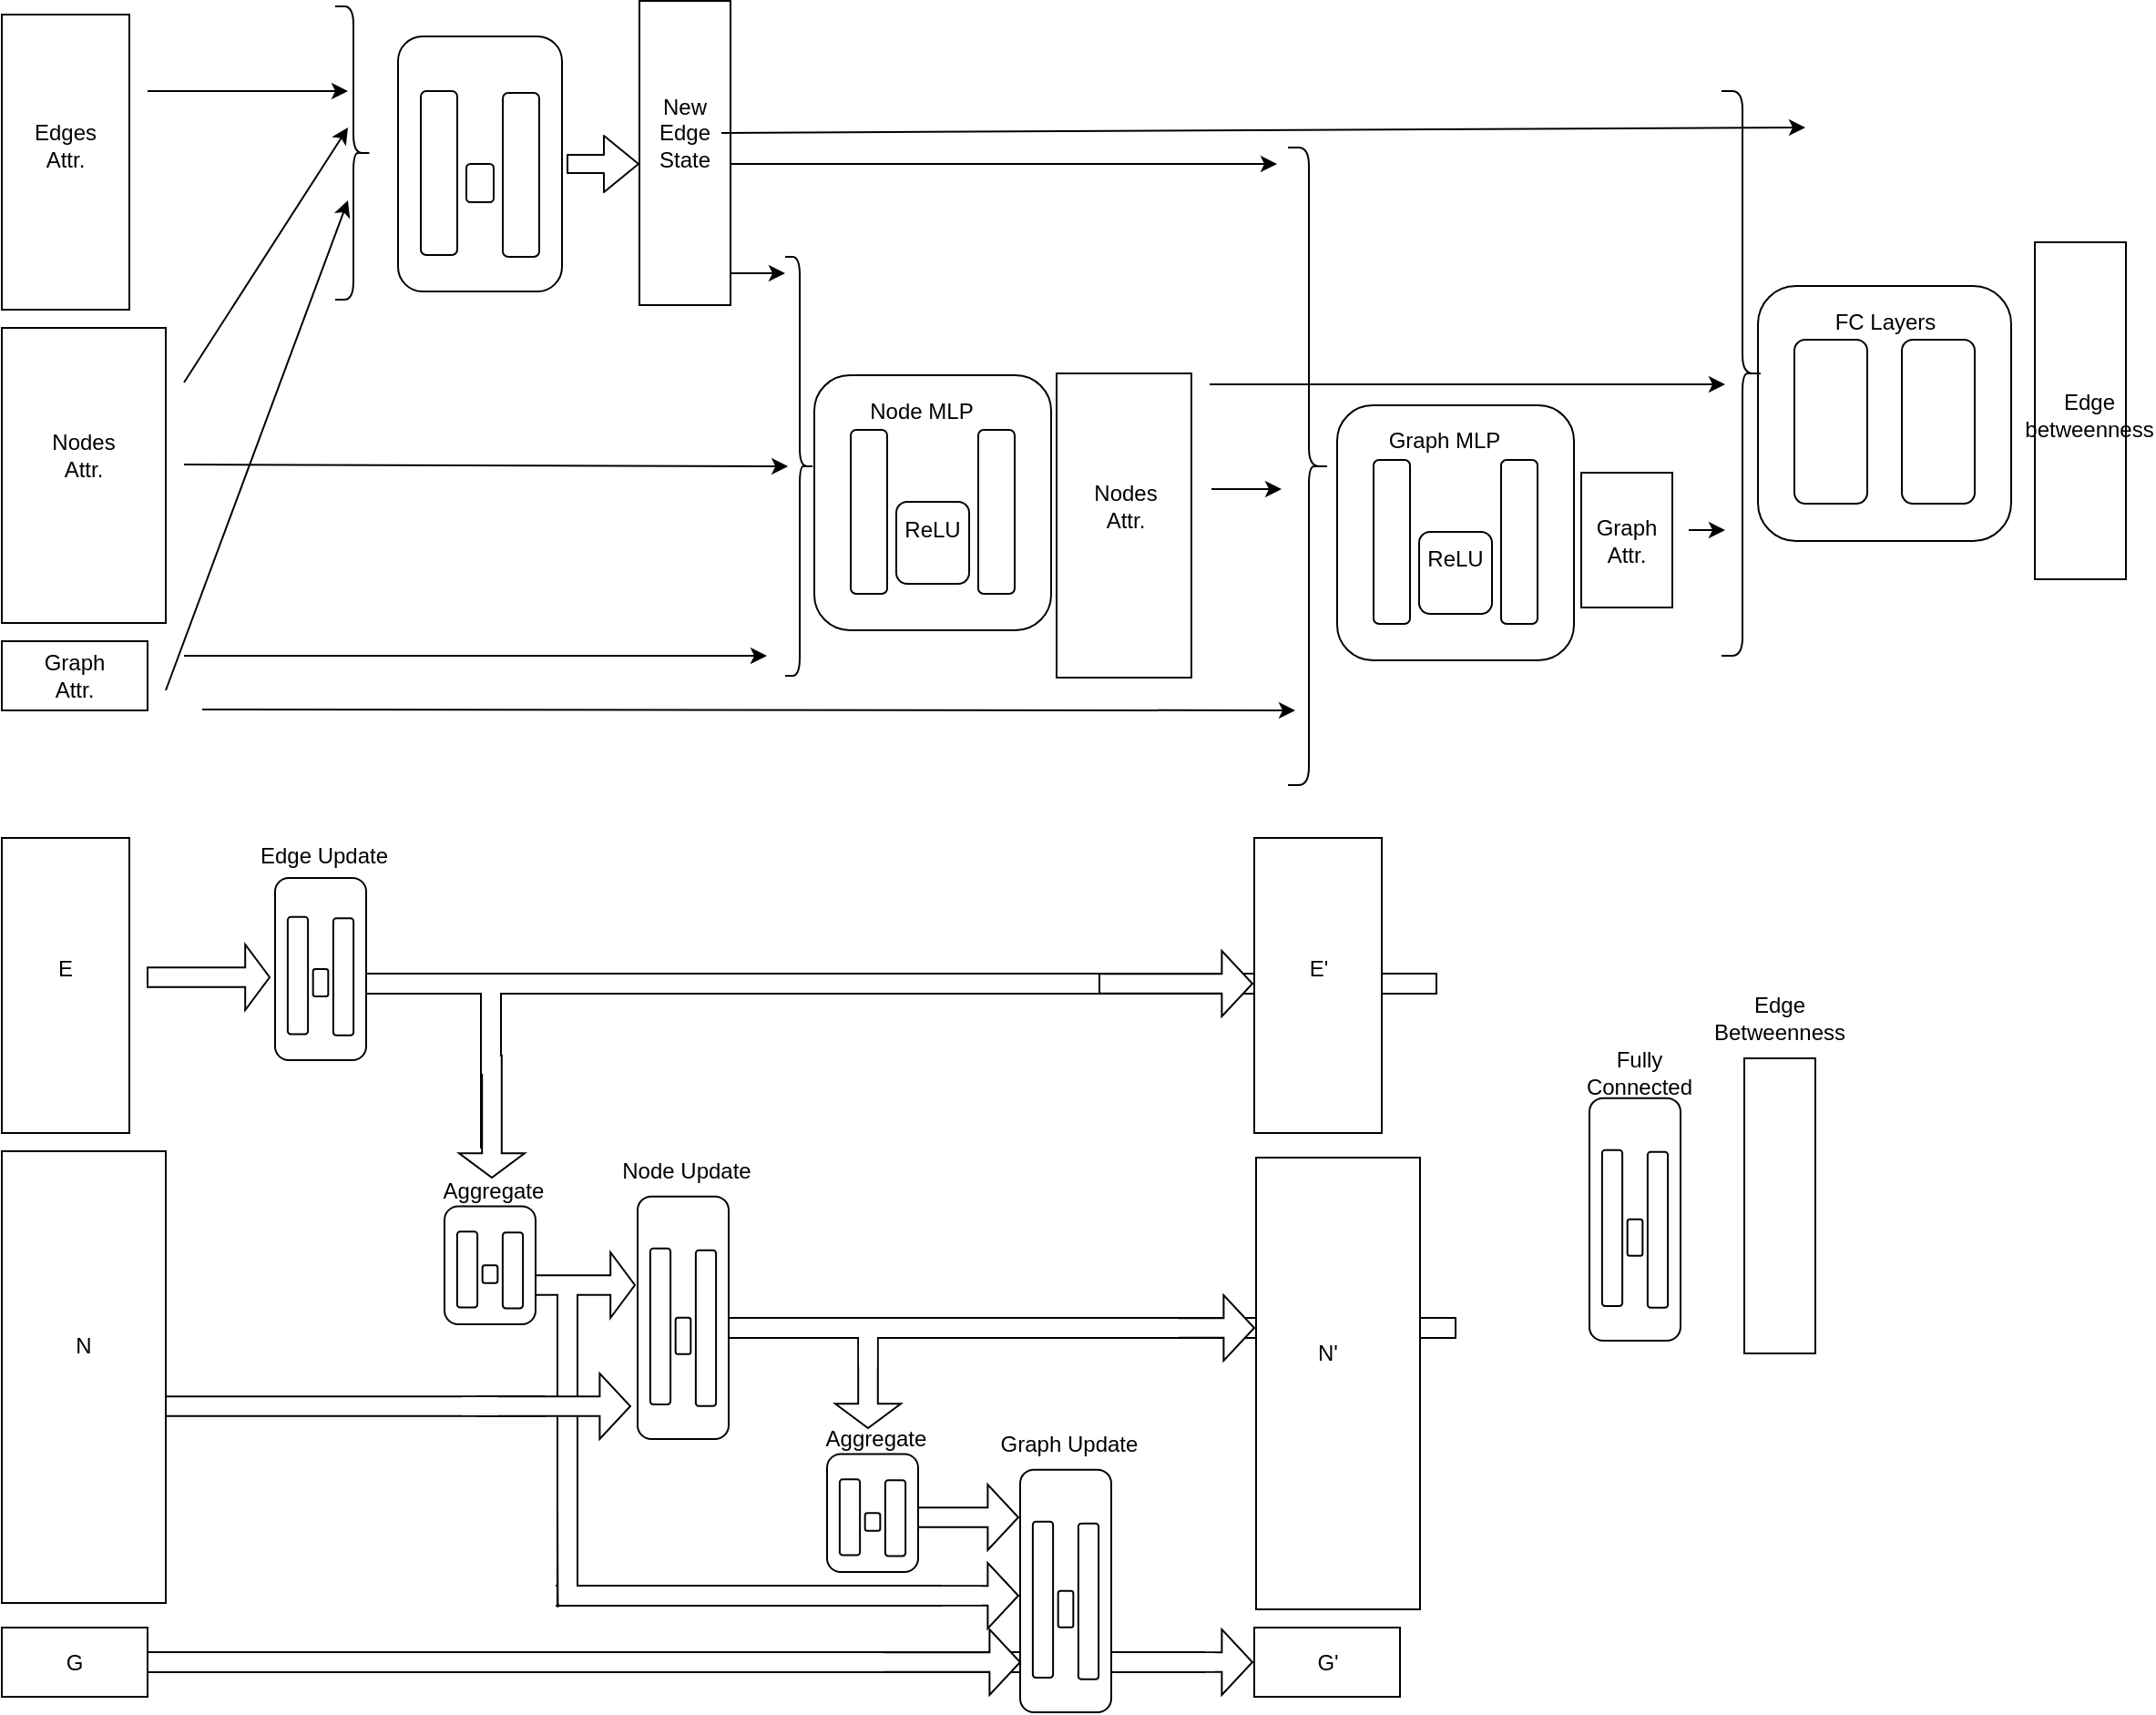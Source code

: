 <mxfile version="12.0.0" type="device" pages="1"><diagram id="1pw79eRLzUIklbM_iqO3" name="Page-1"><mxGraphModel dx="478" dy="280" grid="1" gridSize="10" guides="1" tooltips="1" connect="1" arrows="1" fold="1" page="1" pageScale="1" pageWidth="827" pageHeight="1169" math="0" shadow="0"><root><mxCell id="0"/><mxCell id="1" parent="0"/><mxCell id="y07VDrzwrQki-Na1kf16-93" value="" style="rounded=0;whiteSpace=wrap;html=1;" vertex="1" parent="1"><mxGeometry x="89" y="910.5" width="600" height="11" as="geometry"/></mxCell><mxCell id="y07VDrzwrQki-Na1kf16-117" value="" style="rounded=0;whiteSpace=wrap;html=1;strokeColor=none;direction=south;" vertex="1" parent="1"><mxGeometry x="336" y="900" width="9.5" height="20" as="geometry"/></mxCell><mxCell id="y07VDrzwrQki-Na1kf16-130" value="" style="rounded=0;whiteSpace=wrap;html=1;strokeColor=none;" vertex="1" parent="1"><mxGeometry x="624.5" y="902.5" width="82" height="31" as="geometry"/></mxCell><mxCell id="y07VDrzwrQki-Na1kf16-106" value="" style="shape=singleArrow;whiteSpace=wrap;html=1;direction=south;" vertex="1" parent="1"><mxGeometry x="487.5" y="757" width="36" height="67" as="geometry"/></mxCell><mxCell id="y07VDrzwrQki-Na1kf16-96" value="" style="rounded=0;whiteSpace=wrap;html=1;" vertex="1" parent="1"><mxGeometry x="228" y="763.5" width="600" height="11" as="geometry"/></mxCell><mxCell id="y07VDrzwrQki-Na1kf16-97" value="" style="rounded=0;whiteSpace=wrap;html=1;strokeColor=none;" vertex="1" parent="1"><mxGeometry x="204" y="746" width="207" height="60" as="geometry"/></mxCell><mxCell id="y07VDrzwrQki-Na1kf16-101" value="" style="rounded=0;whiteSpace=wrap;html=1;direction=south;" vertex="1" parent="1"><mxGeometry x="335" y="751" width="11" height="170" as="geometry"/></mxCell><mxCell id="y07VDrzwrQki-Na1kf16-98" value="" style="rounded=0;whiteSpace=wrap;html=1;direction=south;" vertex="1" parent="1"><mxGeometry x="293" y="576" width="11" height="94" as="geometry"/></mxCell><mxCell id="y07VDrzwrQki-Na1kf16-95" value="" style="rounded=0;whiteSpace=wrap;html=1;strokeColor=none;" vertex="1" parent="1"><mxGeometry x="88" y="881" width="246" height="60" as="geometry"/></mxCell><mxCell id="y07VDrzwrQki-Na1kf16-89" value="" style="rounded=0;whiteSpace=wrap;html=1;" vertex="1" parent="1"><mxGeometry x="217.5" y="574.5" width="600" height="11" as="geometry"/></mxCell><mxCell id="y07VDrzwrQki-Na1kf16-25" value="" style="rounded=0;whiteSpace=wrap;html=1;" vertex="1" parent="1"><mxGeometry x="717.5" y="933.5" width="80" height="38" as="geometry"/></mxCell><mxCell id="y07VDrzwrQki-Na1kf16-85" value="" style="shape=singleArrow;whiteSpace=wrap;html=1;" vertex="1" parent="1"><mxGeometry x="632.5" y="934.5" width="84" height="36" as="geometry"/></mxCell><mxCell id="y07VDrzwrQki-Na1kf16-84" value="" style="rounded=0;whiteSpace=wrap;html=1;" vertex="1" parent="1"><mxGeometry x="90" y="947" width="600" height="11" as="geometry"/></mxCell><mxCell id="y07VDrzwrQki-Na1kf16-80" value="" style="shape=singleArrow;whiteSpace=wrap;html=1;flipH=1;" vertex="1" parent="1"><mxGeometry x="60" y="794" width="268" height="36" as="geometry"/></mxCell><mxCell id="dna9FxzGuqjvEWzCXllu-60" value="" style="endArrow=classic;html=1;" parent="1" edge="1"><mxGeometry width="50" height="50" relative="1" as="geometry"><mxPoint x="410" y="130" as="sourcePoint"/><mxPoint x="730" y="130" as="targetPoint"/></mxGeometry></mxCell><mxCell id="dna9FxzGuqjvEWzCXllu-6" value="" style="rounded=0;whiteSpace=wrap;html=1;" parent="1" vertex="1"><mxGeometry x="30" y="48" width="70" height="162" as="geometry"/></mxCell><mxCell id="dna9FxzGuqjvEWzCXllu-7" value="" style="rounded=0;whiteSpace=wrap;html=1;" parent="1" vertex="1"><mxGeometry x="30" y="220" width="90" height="162" as="geometry"/></mxCell><mxCell id="dna9FxzGuqjvEWzCXllu-8" value="" style="rounded=0;whiteSpace=wrap;html=1;" parent="1" vertex="1"><mxGeometry x="30" y="392" width="80" height="38" as="geometry"/></mxCell><mxCell id="dna9FxzGuqjvEWzCXllu-9" value="Edges&lt;br&gt;Attr." style="text;html=1;strokeColor=none;fillColor=none;align=center;verticalAlign=middle;whiteSpace=wrap;rounded=0;" parent="1" vertex="1"><mxGeometry x="45" y="110" width="40" height="20" as="geometry"/></mxCell><mxCell id="dna9FxzGuqjvEWzCXllu-10" value="Nodes&lt;br&gt;Attr." style="text;html=1;strokeColor=none;fillColor=none;align=center;verticalAlign=middle;whiteSpace=wrap;rounded=0;" parent="1" vertex="1"><mxGeometry x="55" y="280" width="40" height="20" as="geometry"/></mxCell><mxCell id="dna9FxzGuqjvEWzCXllu-14" value="Graph Attr." style="text;html=1;strokeColor=none;fillColor=none;align=center;verticalAlign=middle;whiteSpace=wrap;rounded=0;" parent="1" vertex="1"><mxGeometry x="50" y="401" width="40" height="20" as="geometry"/></mxCell><mxCell id="dna9FxzGuqjvEWzCXllu-29" value="" style="endArrow=classic;html=1;" parent="1" edge="1"><mxGeometry width="50" height="50" relative="1" as="geometry"><mxPoint x="110" y="90" as="sourcePoint"/><mxPoint x="220" y="90" as="targetPoint"/></mxGeometry></mxCell><mxCell id="dna9FxzGuqjvEWzCXllu-36" value="" style="endArrow=classic;html=1;" parent="1" edge="1"><mxGeometry width="50" height="50" relative="1" as="geometry"><mxPoint x="130" y="250" as="sourcePoint"/><mxPoint x="220" y="110" as="targetPoint"/></mxGeometry></mxCell><mxCell id="dna9FxzGuqjvEWzCXllu-37" value="" style="endArrow=classic;html=1;" parent="1" edge="1"><mxGeometry width="50" height="50" relative="1" as="geometry"><mxPoint x="120" y="419" as="sourcePoint"/><mxPoint x="220" y="150" as="targetPoint"/></mxGeometry></mxCell><mxCell id="dna9FxzGuqjvEWzCXllu-38" value="" style="rounded=1;whiteSpace=wrap;html=1;" parent="1" vertex="1"><mxGeometry x="476" y="246" width="130" height="140" as="geometry"/></mxCell><mxCell id="dna9FxzGuqjvEWzCXllu-39" value="" style="rounded=1;whiteSpace=wrap;html=1;" parent="1" vertex="1"><mxGeometry x="496" y="276" width="20" height="90" as="geometry"/></mxCell><mxCell id="dna9FxzGuqjvEWzCXllu-40" value="" style="rounded=1;whiteSpace=wrap;html=1;" parent="1" vertex="1"><mxGeometry x="521" y="315.5" width="40" height="45" as="geometry"/></mxCell><mxCell id="dna9FxzGuqjvEWzCXllu-41" value="" style="rounded=1;whiteSpace=wrap;html=1;" parent="1" vertex="1"><mxGeometry x="566" y="276" width="20" height="90" as="geometry"/></mxCell><mxCell id="dna9FxzGuqjvEWzCXllu-42" value="ReLU" style="text;html=1;strokeColor=none;fillColor=none;align=center;verticalAlign=middle;whiteSpace=wrap;rounded=0;" parent="1" vertex="1"><mxGeometry x="521" y="320.5" width="40" height="20" as="geometry"/></mxCell><mxCell id="dna9FxzGuqjvEWzCXllu-43" value="Node MLP" style="text;html=1;strokeColor=none;fillColor=none;align=center;verticalAlign=middle;whiteSpace=wrap;rounded=0;" parent="1" vertex="1"><mxGeometry x="480" y="255.5" width="110" height="20" as="geometry"/></mxCell><mxCell id="dna9FxzGuqjvEWzCXllu-44" value="" style="endArrow=classic;html=1;" parent="1" edge="1"><mxGeometry width="50" height="50" relative="1" as="geometry"><mxPoint x="420" y="190" as="sourcePoint"/><mxPoint x="460" y="190" as="targetPoint"/></mxGeometry></mxCell><mxCell id="dna9FxzGuqjvEWzCXllu-45" value="" style="endArrow=classic;html=1;entryX=0.9;entryY=0.5;entryDx=0;entryDy=0;entryPerimeter=0;" parent="1" target="dna9FxzGuqjvEWzCXllu-47" edge="1"><mxGeometry width="50" height="50" relative="1" as="geometry"><mxPoint x="130" y="295" as="sourcePoint"/><mxPoint x="460" y="230" as="targetPoint"/></mxGeometry></mxCell><mxCell id="dna9FxzGuqjvEWzCXllu-46" value="" style="endArrow=classic;html=1;" parent="1" edge="1"><mxGeometry width="50" height="50" relative="1" as="geometry"><mxPoint x="130" y="400" as="sourcePoint"/><mxPoint x="450" y="400" as="targetPoint"/></mxGeometry></mxCell><mxCell id="dna9FxzGuqjvEWzCXllu-47" value="" style="shape=curlyBracket;whiteSpace=wrap;html=1;rounded=1;flipH=1;" parent="1" vertex="1"><mxGeometry x="460" y="181" width="16" height="230" as="geometry"/></mxCell><mxCell id="dna9FxzGuqjvEWzCXllu-48" value="" style="shape=curlyBracket;whiteSpace=wrap;html=1;rounded=1;flipH=1;" parent="1" vertex="1"><mxGeometry x="213" y="43.5" width="20" height="161" as="geometry"/></mxCell><mxCell id="dna9FxzGuqjvEWzCXllu-55" value="" style="shape=curlyBracket;whiteSpace=wrap;html=1;rounded=1;flipH=1;" parent="1" vertex="1"><mxGeometry x="736" y="121" width="23" height="350" as="geometry"/></mxCell><mxCell id="dna9FxzGuqjvEWzCXllu-56" value="" style="rounded=0;whiteSpace=wrap;html=1;" parent="1" vertex="1"><mxGeometry x="380" y="40.5" width="50" height="167" as="geometry"/></mxCell><mxCell id="dna9FxzGuqjvEWzCXllu-57" value="" style="rounded=0;whiteSpace=wrap;html=1;" parent="1" vertex="1"><mxGeometry x="609" y="245" width="74" height="167" as="geometry"/></mxCell><mxCell id="dna9FxzGuqjvEWzCXllu-58" value="" style="rounded=0;whiteSpace=wrap;html=1;" parent="1" vertex="1"><mxGeometry x="897" y="299.5" width="50" height="74" as="geometry"/></mxCell><mxCell id="dna9FxzGuqjvEWzCXllu-59" value="" style="endArrow=classic;html=1;" parent="1" edge="1"><mxGeometry width="50" height="50" relative="1" as="geometry"><mxPoint x="140" y="429.5" as="sourcePoint"/><mxPoint x="740" y="430" as="targetPoint"/></mxGeometry></mxCell><mxCell id="dna9FxzGuqjvEWzCXllu-62" value="" style="endArrow=classic;html=1;" parent="1" edge="1"><mxGeometry width="50" height="50" relative="1" as="geometry"><mxPoint x="694" y="308.5" as="sourcePoint"/><mxPoint x="732.5" y="308.5" as="targetPoint"/></mxGeometry></mxCell><mxCell id="dna9FxzGuqjvEWzCXllu-63" value="" style="rounded=1;whiteSpace=wrap;html=1;" parent="1" vertex="1"><mxGeometry x="994" y="197" width="139" height="140" as="geometry"/></mxCell><mxCell id="dna9FxzGuqjvEWzCXllu-64" value="" style="rounded=1;whiteSpace=wrap;html=1;" parent="1" vertex="1"><mxGeometry x="1014" y="226.5" width="40" height="90" as="geometry"/></mxCell><mxCell id="dna9FxzGuqjvEWzCXllu-66" value="" style="rounded=1;whiteSpace=wrap;html=1;" parent="1" vertex="1"><mxGeometry x="1073" y="226.5" width="40" height="90" as="geometry"/></mxCell><mxCell id="dna9FxzGuqjvEWzCXllu-68" value="FC Layers" style="text;html=1;strokeColor=none;fillColor=none;align=center;verticalAlign=middle;whiteSpace=wrap;rounded=0;" parent="1" vertex="1"><mxGeometry x="1008.5" y="206.5" width="110" height="20" as="geometry"/></mxCell><mxCell id="dna9FxzGuqjvEWzCXllu-69" value="" style="rounded=0;whiteSpace=wrap;html=1;" parent="1" vertex="1"><mxGeometry x="1146" y="173" width="50" height="185" as="geometry"/></mxCell><mxCell id="dna9FxzGuqjvEWzCXllu-70" value="" style="endArrow=classic;html=1;exitX=1;exitY=0.5;exitDx=0;exitDy=0;" parent="1" source="dna9FxzGuqjvEWzCXllu-77" edge="1"><mxGeometry width="50" height="50" relative="1" as="geometry"><mxPoint x="478.5" y="54" as="sourcePoint"/><mxPoint x="1020" y="110" as="targetPoint"/></mxGeometry></mxCell><mxCell id="dna9FxzGuqjvEWzCXllu-71" value="" style="endArrow=classic;html=1;" parent="1" edge="1"><mxGeometry width="50" height="50" relative="1" as="geometry"><mxPoint x="693" y="251" as="sourcePoint"/><mxPoint x="976" y="251" as="targetPoint"/></mxGeometry></mxCell><mxCell id="dna9FxzGuqjvEWzCXllu-73" value="" style="endArrow=classic;html=1;" parent="1" edge="1"><mxGeometry width="50" height="50" relative="1" as="geometry"><mxPoint x="956" y="331" as="sourcePoint"/><mxPoint x="976" y="331" as="targetPoint"/><Array as="points"><mxPoint x="966" y="331"/></Array></mxGeometry></mxCell><mxCell id="dna9FxzGuqjvEWzCXllu-74" value="" style="shape=curlyBracket;whiteSpace=wrap;html=1;rounded=1;flipH=1;" parent="1" vertex="1"><mxGeometry x="974" y="90" width="23" height="310" as="geometry"/></mxCell><mxCell id="dna9FxzGuqjvEWzCXllu-75" value="Edge betweenness" style="text;html=1;strokeColor=none;fillColor=none;align=center;verticalAlign=middle;whiteSpace=wrap;rounded=0;" parent="1" vertex="1"><mxGeometry x="1156" y="258" width="40" height="20" as="geometry"/></mxCell><mxCell id="dna9FxzGuqjvEWzCXllu-76" value="Nodes&lt;br&gt;Attr." style="text;html=1;strokeColor=none;fillColor=none;align=center;verticalAlign=middle;whiteSpace=wrap;rounded=0;" parent="1" vertex="1"><mxGeometry x="626.5" y="307.5" width="40" height="20" as="geometry"/></mxCell><mxCell id="dna9FxzGuqjvEWzCXllu-77" value="New Edge&lt;br&gt;State" style="text;html=1;strokeColor=none;fillColor=none;align=center;verticalAlign=middle;whiteSpace=wrap;rounded=0;" parent="1" vertex="1"><mxGeometry x="385" y="103" width="40" height="20" as="geometry"/></mxCell><mxCell id="dna9FxzGuqjvEWzCXllu-78" value="Graph Attr." style="text;html=1;strokeColor=none;fillColor=none;align=center;verticalAlign=middle;whiteSpace=wrap;rounded=0;" parent="1" vertex="1"><mxGeometry x="902" y="327" width="40" height="20" as="geometry"/></mxCell><mxCell id="dna9FxzGuqjvEWzCXllu-85" value="Edge MLP" style="text;html=1;strokeColor=none;fillColor=none;align=center;verticalAlign=middle;whiteSpace=wrap;rounded=0;" parent="1" vertex="1"><mxGeometry x="230" y="69.5" width="110" height="20" as="geometry"/></mxCell><mxCell id="dna9FxzGuqjvEWzCXllu-86" value="" style="rounded=1;whiteSpace=wrap;html=1;" parent="1" vertex="1"><mxGeometry x="763" y="262.5" width="130" height="140" as="geometry"/></mxCell><mxCell id="dna9FxzGuqjvEWzCXllu-87" value="" style="rounded=1;whiteSpace=wrap;html=1;" parent="1" vertex="1"><mxGeometry x="783" y="292.5" width="20" height="90" as="geometry"/></mxCell><mxCell id="dna9FxzGuqjvEWzCXllu-88" value="" style="rounded=1;whiteSpace=wrap;html=1;" parent="1" vertex="1"><mxGeometry x="808" y="332" width="40" height="45" as="geometry"/></mxCell><mxCell id="dna9FxzGuqjvEWzCXllu-89" value="" style="rounded=1;whiteSpace=wrap;html=1;" parent="1" vertex="1"><mxGeometry x="853" y="292.5" width="20" height="90" as="geometry"/></mxCell><mxCell id="dna9FxzGuqjvEWzCXllu-90" value="ReLU" style="text;html=1;strokeColor=none;fillColor=none;align=center;verticalAlign=middle;whiteSpace=wrap;rounded=0;" parent="1" vertex="1"><mxGeometry x="808" y="337" width="40" height="20" as="geometry"/></mxCell><mxCell id="dna9FxzGuqjvEWzCXllu-91" value="Graph MLP" style="text;html=1;strokeColor=none;fillColor=none;align=center;verticalAlign=middle;whiteSpace=wrap;rounded=0;" parent="1" vertex="1"><mxGeometry x="767" y="272" width="110" height="20" as="geometry"/></mxCell><mxCell id="y07VDrzwrQki-Na1kf16-2" value="" style="shape=flexArrow;endArrow=classic;html=1;" edge="1" parent="1"><mxGeometry width="50" height="50" relative="1" as="geometry"><mxPoint x="340" y="130" as="sourcePoint"/><mxPoint x="380" y="130" as="targetPoint"/></mxGeometry></mxCell><mxCell id="y07VDrzwrQki-Na1kf16-9" value="" style="group" vertex="1" connectable="0" parent="1"><mxGeometry x="247.5" y="60" width="90" height="140" as="geometry"/></mxCell><mxCell id="dna9FxzGuqjvEWzCXllu-80" value="" style="rounded=1;whiteSpace=wrap;html=1;" parent="y07VDrzwrQki-Na1kf16-9" vertex="1"><mxGeometry width="90" height="140" as="geometry"/></mxCell><mxCell id="dna9FxzGuqjvEWzCXllu-81" value="" style="rounded=1;whiteSpace=wrap;html=1;" parent="y07VDrzwrQki-Na1kf16-9" vertex="1"><mxGeometry x="12.5" y="30" width="20" height="90" as="geometry"/></mxCell><mxCell id="dna9FxzGuqjvEWzCXllu-82" value="" style="rounded=1;whiteSpace=wrap;html=1;" parent="y07VDrzwrQki-Na1kf16-9" vertex="1"><mxGeometry x="37.5" y="70" width="15" height="21" as="geometry"/></mxCell><mxCell id="dna9FxzGuqjvEWzCXllu-83" value="" style="rounded=1;whiteSpace=wrap;html=1;" parent="y07VDrzwrQki-Na1kf16-9" vertex="1"><mxGeometry x="57.5" y="31" width="20" height="90" as="geometry"/></mxCell><mxCell id="y07VDrzwrQki-Na1kf16-15" value="" style="group" vertex="1" connectable="0" parent="1"><mxGeometry x="30" y="500" width="70" height="162" as="geometry"/></mxCell><mxCell id="y07VDrzwrQki-Na1kf16-3" value="" style="rounded=0;whiteSpace=wrap;html=1;" vertex="1" parent="y07VDrzwrQki-Na1kf16-15"><mxGeometry width="70" height="162" as="geometry"/></mxCell><mxCell id="y07VDrzwrQki-Na1kf16-6" value="E" style="text;html=1;strokeColor=none;fillColor=none;align=center;verticalAlign=middle;whiteSpace=wrap;rounded=0;" vertex="1" parent="y07VDrzwrQki-Na1kf16-15"><mxGeometry x="15" y="62" width="40" height="20" as="geometry"/></mxCell><mxCell id="y07VDrzwrQki-Na1kf16-16" value="" style="group" vertex="1" connectable="0" parent="1"><mxGeometry x="30" y="672" width="90" height="248" as="geometry"/></mxCell><mxCell id="y07VDrzwrQki-Na1kf16-4" value="" style="rounded=0;whiteSpace=wrap;html=1;" vertex="1" parent="y07VDrzwrQki-Na1kf16-16"><mxGeometry width="90" height="248" as="geometry"/></mxCell><mxCell id="y07VDrzwrQki-Na1kf16-7" value="N" style="text;html=1;strokeColor=none;fillColor=none;align=center;verticalAlign=middle;whiteSpace=wrap;rounded=0;" vertex="1" parent="y07VDrzwrQki-Na1kf16-16"><mxGeometry x="25" y="91.852" width="40" height="30.617" as="geometry"/></mxCell><mxCell id="y07VDrzwrQki-Na1kf16-18" value="" style="group" vertex="1" connectable="0" parent="1"><mxGeometry x="717.5" y="500" width="70" height="162" as="geometry"/></mxCell><mxCell id="y07VDrzwrQki-Na1kf16-19" value="" style="rounded=0;whiteSpace=wrap;html=1;" vertex="1" parent="y07VDrzwrQki-Na1kf16-18"><mxGeometry width="70" height="162" as="geometry"/></mxCell><mxCell id="y07VDrzwrQki-Na1kf16-20" value="E'" style="text;html=1;strokeColor=none;fillColor=none;align=center;verticalAlign=middle;whiteSpace=wrap;rounded=0;" vertex="1" parent="y07VDrzwrQki-Na1kf16-18"><mxGeometry x="15" y="62" width="40" height="20" as="geometry"/></mxCell><mxCell id="y07VDrzwrQki-Na1kf16-29" value="" style="group" vertex="1" connectable="0" parent="1"><mxGeometry x="366" y="672" width="130" height="158" as="geometry"/></mxCell><mxCell id="y07VDrzwrQki-Na1kf16-30" value="" style="group" vertex="1" connectable="0" parent="y07VDrzwrQki-Na1kf16-29"><mxGeometry x="13" y="24.829" width="50" height="133.171" as="geometry"/></mxCell><mxCell id="y07VDrzwrQki-Na1kf16-31" value="" style="rounded=1;whiteSpace=wrap;html=1;" vertex="1" parent="y07VDrzwrQki-Na1kf16-30"><mxGeometry width="50" height="133.171" as="geometry"/></mxCell><mxCell id="y07VDrzwrQki-Na1kf16-32" value="" style="rounded=1;whiteSpace=wrap;html=1;" vertex="1" parent="y07VDrzwrQki-Na1kf16-30"><mxGeometry x="6.944" y="28.537" width="11.111" height="85.61" as="geometry"/></mxCell><mxCell id="y07VDrzwrQki-Na1kf16-33" value="" style="rounded=1;whiteSpace=wrap;html=1;" vertex="1" parent="y07VDrzwrQki-Na1kf16-30"><mxGeometry x="20.833" y="66.586" width="8.333" height="19.976" as="geometry"/></mxCell><mxCell id="y07VDrzwrQki-Na1kf16-34" value="" style="rounded=1;whiteSpace=wrap;html=1;" vertex="1" parent="y07VDrzwrQki-Na1kf16-30"><mxGeometry x="31.944" y="29.488" width="11.111" height="85.61" as="geometry"/></mxCell><mxCell id="y07VDrzwrQki-Na1kf16-35" value="Node Update" style="text;html=1;strokeColor=none;fillColor=none;align=center;verticalAlign=middle;whiteSpace=wrap;rounded=0;" vertex="1" parent="y07VDrzwrQki-Na1kf16-29"><mxGeometry width="80" height="22.571" as="geometry"/></mxCell><mxCell id="y07VDrzwrQki-Na1kf16-76" value="" style="shape=singleArrow;whiteSpace=wrap;html=1;" vertex="1" parent="y07VDrzwrQki-Na1kf16-29"><mxGeometry x="-55.5" y="55.5" width="67" height="36" as="geometry"/></mxCell><mxCell id="y07VDrzwrQki-Na1kf16-36" value="" style="group" vertex="1" connectable="0" parent="1"><mxGeometry x="260" y="688" width="80" height="79" as="geometry"/></mxCell><mxCell id="y07VDrzwrQki-Na1kf16-37" value="" style="group" vertex="1" connectable="0" parent="y07VDrzwrQki-Na1kf16-36"><mxGeometry x="13" y="14.246" width="50" height="64.754" as="geometry"/></mxCell><mxCell id="y07VDrzwrQki-Na1kf16-38" value="" style="rounded=1;whiteSpace=wrap;html=1;" vertex="1" parent="y07VDrzwrQki-Na1kf16-37"><mxGeometry width="50" height="64.754" as="geometry"/></mxCell><mxCell id="y07VDrzwrQki-Na1kf16-39" value="" style="rounded=1;whiteSpace=wrap;html=1;" vertex="1" parent="y07VDrzwrQki-Na1kf16-37"><mxGeometry x="6.944" y="13.876" width="11.111" height="41.628" as="geometry"/></mxCell><mxCell id="y07VDrzwrQki-Na1kf16-40" value="" style="rounded=1;whiteSpace=wrap;html=1;" vertex="1" parent="y07VDrzwrQki-Na1kf16-37"><mxGeometry x="20.833" y="32.377" width="8.333" height="9.713" as="geometry"/></mxCell><mxCell id="y07VDrzwrQki-Na1kf16-41" value="" style="rounded=1;whiteSpace=wrap;html=1;" vertex="1" parent="y07VDrzwrQki-Na1kf16-37"><mxGeometry x="31.944" y="14.338" width="11.111" height="41.628" as="geometry"/></mxCell><mxCell id="y07VDrzwrQki-Na1kf16-42" value="Aggregate" style="text;html=1;strokeColor=none;fillColor=none;align=center;verticalAlign=middle;whiteSpace=wrap;rounded=0;" vertex="1" parent="y07VDrzwrQki-Na1kf16-36"><mxGeometry width="80" height="12.951" as="geometry"/></mxCell><mxCell id="y07VDrzwrQki-Na1kf16-43" value="" style="group" vertex="1" connectable="0" parent="1"><mxGeometry x="576" y="822" width="80" height="158" as="geometry"/></mxCell><mxCell id="y07VDrzwrQki-Na1kf16-44" value="" style="group" vertex="1" connectable="0" parent="y07VDrzwrQki-Na1kf16-43"><mxGeometry x="13" y="24.829" width="50" height="133.171" as="geometry"/></mxCell><mxCell id="y07VDrzwrQki-Na1kf16-121" value="" style="rounded=0;whiteSpace=wrap;html=1;strokeColor=none;" vertex="1" parent="y07VDrzwrQki-Na1kf16-44"><mxGeometry x="-43" y="56.671" width="82" height="31" as="geometry"/></mxCell><mxCell id="y07VDrzwrQki-Na1kf16-45" value="" style="rounded=1;whiteSpace=wrap;html=1;" vertex="1" parent="y07VDrzwrQki-Na1kf16-44"><mxGeometry width="50" height="133.171" as="geometry"/></mxCell><mxCell id="y07VDrzwrQki-Na1kf16-46" value="" style="rounded=1;whiteSpace=wrap;html=1;" vertex="1" parent="y07VDrzwrQki-Na1kf16-44"><mxGeometry x="6.944" y="28.537" width="11.111" height="85.61" as="geometry"/></mxCell><mxCell id="y07VDrzwrQki-Na1kf16-47" value="" style="rounded=1;whiteSpace=wrap;html=1;" vertex="1" parent="y07VDrzwrQki-Na1kf16-44"><mxGeometry x="20.833" y="66.586" width="8.333" height="19.976" as="geometry"/></mxCell><mxCell id="y07VDrzwrQki-Na1kf16-48" value="" style="rounded=1;whiteSpace=wrap;html=1;" vertex="1" parent="y07VDrzwrQki-Na1kf16-44"><mxGeometry x="31.944" y="29.488" width="11.111" height="85.61" as="geometry"/></mxCell><mxCell id="y07VDrzwrQki-Na1kf16-49" value="Graph Update" style="text;html=1;strokeColor=none;fillColor=none;align=center;verticalAlign=middle;whiteSpace=wrap;rounded=0;" vertex="1" parent="y07VDrzwrQki-Na1kf16-43"><mxGeometry width="80" height="22.571" as="geometry"/></mxCell><mxCell id="y07VDrzwrQki-Na1kf16-50" value="" style="group" vertex="1" connectable="0" parent="1"><mxGeometry x="470" y="824" width="118" height="79" as="geometry"/></mxCell><mxCell id="y07VDrzwrQki-Na1kf16-86" value="" style="shape=singleArrow;whiteSpace=wrap;html=1;" vertex="1" parent="y07VDrzwrQki-Na1kf16-50"><mxGeometry x="34" y="31" width="84" height="36" as="geometry"/></mxCell><mxCell id="y07VDrzwrQki-Na1kf16-51" value="" style="group" vertex="1" connectable="0" parent="y07VDrzwrQki-Na1kf16-50"><mxGeometry x="13" y="14.246" width="50" height="64.754" as="geometry"/></mxCell><mxCell id="y07VDrzwrQki-Na1kf16-52" value="" style="rounded=1;whiteSpace=wrap;html=1;" vertex="1" parent="y07VDrzwrQki-Na1kf16-51"><mxGeometry width="50" height="64.754" as="geometry"/></mxCell><mxCell id="y07VDrzwrQki-Na1kf16-53" value="" style="rounded=1;whiteSpace=wrap;html=1;" vertex="1" parent="y07VDrzwrQki-Na1kf16-51"><mxGeometry x="6.944" y="13.876" width="11.111" height="41.628" as="geometry"/></mxCell><mxCell id="y07VDrzwrQki-Na1kf16-54" value="" style="rounded=1;whiteSpace=wrap;html=1;" vertex="1" parent="y07VDrzwrQki-Na1kf16-51"><mxGeometry x="20.833" y="32.377" width="8.333" height="9.713" as="geometry"/></mxCell><mxCell id="y07VDrzwrQki-Na1kf16-55" value="" style="rounded=1;whiteSpace=wrap;html=1;" vertex="1" parent="y07VDrzwrQki-Na1kf16-51"><mxGeometry x="31.944" y="14.338" width="11.111" height="41.628" as="geometry"/></mxCell><mxCell id="y07VDrzwrQki-Na1kf16-56" value="Aggregate" style="text;html=1;strokeColor=none;fillColor=none;align=center;verticalAlign=middle;whiteSpace=wrap;rounded=0;" vertex="1" parent="y07VDrzwrQki-Na1kf16-50"><mxGeometry width="80" height="12.951" as="geometry"/></mxCell><mxCell id="y07VDrzwrQki-Na1kf16-17" value="" style="group" vertex="1" connectable="0" parent="1"><mxGeometry x="30" y="933.5" width="80" height="38" as="geometry"/></mxCell><mxCell id="y07VDrzwrQki-Na1kf16-5" value="" style="rounded=0;whiteSpace=wrap;html=1;" vertex="1" parent="y07VDrzwrQki-Na1kf16-17"><mxGeometry width="80" height="38" as="geometry"/></mxCell><mxCell id="y07VDrzwrQki-Na1kf16-8" value="G" style="text;html=1;strokeColor=none;fillColor=none;align=center;verticalAlign=middle;whiteSpace=wrap;rounded=0;" vertex="1" parent="y07VDrzwrQki-Na1kf16-17"><mxGeometry x="20" y="9" width="40" height="20" as="geometry"/></mxCell><mxCell id="y07VDrzwrQki-Na1kf16-26" value="G'" style="text;html=1;strokeColor=none;fillColor=none;align=center;verticalAlign=middle;whiteSpace=wrap;rounded=0;" vertex="1" parent="1"><mxGeometry x="737.5" y="942.5" width="40" height="20" as="geometry"/></mxCell><mxCell id="y07VDrzwrQki-Na1kf16-57" value="" style="group" vertex="1" connectable="0" parent="1"><mxGeometry x="712.5" y="675.5" width="90" height="248" as="geometry"/></mxCell><mxCell id="y07VDrzwrQki-Na1kf16-58" value="" style="rounded=0;whiteSpace=wrap;html=1;" vertex="1" parent="y07VDrzwrQki-Na1kf16-57"><mxGeometry x="6" width="90" height="248" as="geometry"/></mxCell><mxCell id="y07VDrzwrQki-Na1kf16-59" value="N'" style="text;html=1;strokeColor=none;fillColor=none;align=center;verticalAlign=middle;whiteSpace=wrap;rounded=0;" vertex="1" parent="y07VDrzwrQki-Na1kf16-57"><mxGeometry x="25" y="91.852" width="40" height="30.617" as="geometry"/></mxCell><mxCell id="y07VDrzwrQki-Na1kf16-60" value="" style="group" vertex="1" connectable="0" parent="1"><mxGeometry x="888.5" y="618" width="80" height="158" as="geometry"/></mxCell><mxCell id="y07VDrzwrQki-Na1kf16-61" value="" style="group" vertex="1" connectable="0" parent="y07VDrzwrQki-Na1kf16-60"><mxGeometry x="13" y="24.829" width="50" height="133.171" as="geometry"/></mxCell><mxCell id="y07VDrzwrQki-Na1kf16-62" value="" style="rounded=1;whiteSpace=wrap;html=1;" vertex="1" parent="y07VDrzwrQki-Na1kf16-61"><mxGeometry width="50" height="133.171" as="geometry"/></mxCell><mxCell id="y07VDrzwrQki-Na1kf16-63" value="" style="rounded=1;whiteSpace=wrap;html=1;" vertex="1" parent="y07VDrzwrQki-Na1kf16-61"><mxGeometry x="6.944" y="28.537" width="11.111" height="85.61" as="geometry"/></mxCell><mxCell id="y07VDrzwrQki-Na1kf16-64" value="" style="rounded=1;whiteSpace=wrap;html=1;" vertex="1" parent="y07VDrzwrQki-Na1kf16-61"><mxGeometry x="20.833" y="66.586" width="8.333" height="19.976" as="geometry"/></mxCell><mxCell id="y07VDrzwrQki-Na1kf16-65" value="" style="rounded=1;whiteSpace=wrap;html=1;" vertex="1" parent="y07VDrzwrQki-Na1kf16-61"><mxGeometry x="31.944" y="29.488" width="11.111" height="85.61" as="geometry"/></mxCell><mxCell id="y07VDrzwrQki-Na1kf16-66" value="Fully Connected&lt;br&gt;" style="text;html=1;strokeColor=none;fillColor=none;align=center;verticalAlign=middle;whiteSpace=wrap;rounded=0;" vertex="1" parent="y07VDrzwrQki-Na1kf16-60"><mxGeometry width="80" height="22.571" as="geometry"/></mxCell><mxCell id="y07VDrzwrQki-Na1kf16-67" value="" style="group" vertex="1" connectable="0" parent="1"><mxGeometry x="986.5" y="621" width="39" height="162" as="geometry"/></mxCell><mxCell id="y07VDrzwrQki-Na1kf16-68" value="" style="rounded=0;whiteSpace=wrap;html=1;" vertex="1" parent="y07VDrzwrQki-Na1kf16-67"><mxGeometry width="39" height="162" as="geometry"/></mxCell><mxCell id="y07VDrzwrQki-Na1kf16-69" value="Edge&lt;br&gt;Betweenness" style="text;html=1;strokeColor=none;fillColor=none;align=center;verticalAlign=middle;whiteSpace=wrap;rounded=0;" vertex="1" parent="1"><mxGeometry x="994.857" y="588.5" width="22.286" height="20" as="geometry"/></mxCell><mxCell id="y07VDrzwrQki-Na1kf16-77" value="" style="shape=singleArrow;whiteSpace=wrap;html=1;" vertex="1" parent="1"><mxGeometry x="110" y="558.5" width="67" height="36" as="geometry"/></mxCell><mxCell id="y07VDrzwrQki-Na1kf16-78" value="" style="shape=singleArrow;whiteSpace=wrap;html=1;" vertex="1" parent="1"><mxGeometry x="291" y="794" width="84" height="36" as="geometry"/></mxCell><mxCell id="y07VDrzwrQki-Na1kf16-82" value="" style="shape=singleArrow;whiteSpace=wrap;html=1;" vertex="1" parent="1"><mxGeometry x="505" y="934.5" width="84" height="36" as="geometry"/></mxCell><mxCell id="y07VDrzwrQki-Na1kf16-88" value="" style="shape=singleArrow;whiteSpace=wrap;html=1;" vertex="1" parent="1"><mxGeometry x="633.5" y="751" width="84" height="36" as="geometry"/></mxCell><mxCell id="y07VDrzwrQki-Na1kf16-90" value="" style="shape=singleArrow;whiteSpace=wrap;html=1;" vertex="1" parent="1"><mxGeometry x="632.5" y="562" width="84" height="36" as="geometry"/></mxCell><mxCell id="y07VDrzwrQki-Na1kf16-94" value="" style="shape=singleArrow;whiteSpace=wrap;html=1;" vertex="1" parent="1"><mxGeometry x="504" y="898" width="84" height="36" as="geometry"/></mxCell><mxCell id="y07VDrzwrQki-Na1kf16-99" value="" style="shape=singleArrow;whiteSpace=wrap;html=1;direction=south;" vertex="1" parent="1"><mxGeometry x="281" y="619.5" width="36" height="67" as="geometry"/></mxCell><mxCell id="y07VDrzwrQki-Na1kf16-107" value="" style="rounded=0;whiteSpace=wrap;html=1;strokeColor=none;" vertex="1" parent="1"><mxGeometry x="453" y="703" width="167" height="60" as="geometry"/></mxCell><mxCell id="y07VDrzwrQki-Na1kf16-108" value="" style="rounded=0;whiteSpace=wrap;html=1;strokeColor=none;" vertex="1" parent="1"><mxGeometry x="542" y="764" width="134" height="10" as="geometry"/></mxCell><mxCell id="y07VDrzwrQki-Na1kf16-109" value="" style="rounded=0;whiteSpace=wrap;html=1;strokeColor=none;" vertex="1" parent="1"><mxGeometry x="434" y="911" width="134" height="10" as="geometry"/></mxCell><mxCell id="y07VDrzwrQki-Na1kf16-110" value="" style="rounded=0;whiteSpace=wrap;html=1;strokeColor=none;" vertex="1" parent="1"><mxGeometry x="494" y="947.5" width="20" height="10" as="geometry"/></mxCell><mxCell id="y07VDrzwrQki-Na1kf16-111" value="" style="rounded=0;whiteSpace=wrap;html=1;strokeColor=none;" vertex="1" parent="1"><mxGeometry x="676" y="947.5" width="20" height="10" as="geometry"/></mxCell><mxCell id="y07VDrzwrQki-Na1kf16-112" value="" style="rounded=0;whiteSpace=wrap;html=1;strokeColor=none;" vertex="1" parent="1"><mxGeometry x="282.5" y="807" width="20" height="10" as="geometry"/></mxCell><mxCell id="y07VDrzwrQki-Na1kf16-28" value="" style="group" vertex="1" connectable="0" parent="1"><mxGeometry x="167" y="500" width="190" height="181" as="geometry"/></mxCell><mxCell id="y07VDrzwrQki-Na1kf16-10" value="" style="group" vertex="1" connectable="0" parent="y07VDrzwrQki-Na1kf16-28"><mxGeometry x="13" y="22" width="50" height="100" as="geometry"/></mxCell><mxCell id="y07VDrzwrQki-Na1kf16-11" value="" style="rounded=1;whiteSpace=wrap;html=1;" vertex="1" parent="y07VDrzwrQki-Na1kf16-10"><mxGeometry width="50" height="100" as="geometry"/></mxCell><mxCell id="y07VDrzwrQki-Na1kf16-12" value="" style="rounded=1;whiteSpace=wrap;html=1;" vertex="1" parent="y07VDrzwrQki-Na1kf16-10"><mxGeometry x="6.944" y="21.429" width="11.111" height="64.286" as="geometry"/></mxCell><mxCell id="y07VDrzwrQki-Na1kf16-13" value="" style="rounded=1;whiteSpace=wrap;html=1;" vertex="1" parent="y07VDrzwrQki-Na1kf16-10"><mxGeometry x="20.833" y="50" width="8.333" height="15" as="geometry"/></mxCell><mxCell id="y07VDrzwrQki-Na1kf16-14" value="" style="rounded=1;whiteSpace=wrap;html=1;" vertex="1" parent="y07VDrzwrQki-Na1kf16-10"><mxGeometry x="31.944" y="22.143" width="11.111" height="64.286" as="geometry"/></mxCell><mxCell id="y07VDrzwrQki-Na1kf16-27" value="Edge Update" style="text;html=1;strokeColor=none;fillColor=none;align=center;verticalAlign=middle;whiteSpace=wrap;rounded=0;" vertex="1" parent="y07VDrzwrQki-Na1kf16-28"><mxGeometry width="80" height="20" as="geometry"/></mxCell><mxCell id="y07VDrzwrQki-Na1kf16-113" value="" style="rounded=0;whiteSpace=wrap;html=1;strokeColor=none;direction=south;" vertex="1" parent="y07VDrzwrQki-Na1kf16-28"><mxGeometry x="126.5" y="109.5" width="10" height="20" as="geometry"/></mxCell><mxCell id="y07VDrzwrQki-Na1kf16-114" value="" style="rounded=0;whiteSpace=wrap;html=1;strokeColor=none;direction=south;" vertex="1" parent="1"><mxGeometry x="293.5" y="582" width="10" height="20" as="geometry"/></mxCell><mxCell id="y07VDrzwrQki-Na1kf16-115" value="" style="rounded=0;whiteSpace=wrap;html=1;strokeColor=none;direction=south;" vertex="1" parent="1"><mxGeometry x="335.5" y="743" width="10" height="20" as="geometry"/></mxCell><mxCell id="y07VDrzwrQki-Na1kf16-116" value="" style="rounded=0;whiteSpace=wrap;html=1;strokeColor=none;direction=south;" vertex="1" parent="1"><mxGeometry x="500.5" y="770.5" width="10" height="20" as="geometry"/></mxCell><mxCell id="y07VDrzwrQki-Na1kf16-118" value="" style="endArrow=none;html=1;exitX=0.412;exitY=1.082;exitDx=0;exitDy=0;exitPerimeter=0;entryX=0.676;entryY=0.909;entryDx=0;entryDy=0;entryPerimeter=0;" edge="1" parent="1"><mxGeometry width="50" height="50" relative="1" as="geometry"><mxPoint x="335.2" y="922.402" as="sourcePoint"/><mxPoint x="335.001" y="865.92" as="targetPoint"/></mxGeometry></mxCell><mxCell id="y07VDrzwrQki-Na1kf16-131" value="" style="rounded=0;whiteSpace=wrap;html=1;strokeColor=none;" vertex="1" parent="1"><mxGeometry x="336" y="911" width="20" height="10" as="geometry"/></mxCell></root></mxGraphModel></diagram></mxfile>